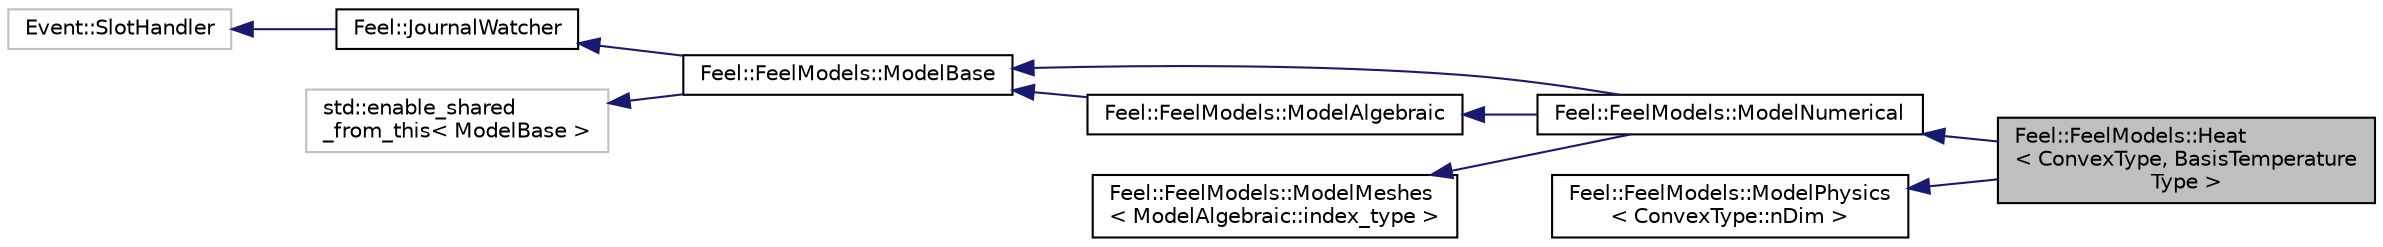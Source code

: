 digraph "Feel::FeelModels::Heat&lt; ConvexType, BasisTemperatureType &gt;"
{
 // LATEX_PDF_SIZE
  edge [fontname="Helvetica",fontsize="10",labelfontname="Helvetica",labelfontsize="10"];
  node [fontname="Helvetica",fontsize="10",shape=record];
  rankdir="LR";
  Node1 [label="Feel::FeelModels::Heat\l\< ConvexType, BasisTemperature\lType \>",height=0.2,width=0.4,color="black", fillcolor="grey75", style="filled", fontcolor="black",tooltip=" "];
  Node2 -> Node1 [dir="back",color="midnightblue",fontsize="10",style="solid",fontname="Helvetica"];
  Node2 [label="Feel::FeelModels::ModelNumerical",height=0.2,width=0.4,color="black", fillcolor="white", style="filled",URL="$classFeel_1_1FeelModels_1_1ModelNumerical.html",tooltip="Handles some numerical model aspects: timestepping, mesh and properties."];
  Node3 -> Node2 [dir="back",color="midnightblue",fontsize="10",style="solid",fontname="Helvetica"];
  Node3 [label="Feel::FeelModels::ModelBase",height=0.2,width=0.4,color="black", fillcolor="white", style="filled",URL="$classFeel_1_1FeelModels_1_1ModelBase.html",tooltip=" "];
  Node4 -> Node3 [dir="back",color="midnightblue",fontsize="10",style="solid",fontname="Helvetica"];
  Node4 [label="Feel::JournalWatcher",height=0.2,width=0.4,color="black", fillcolor="white", style="filled",URL="$classFeel_1_1JournalWatcher.html",tooltip=" "];
  Node5 -> Node4 [dir="back",color="midnightblue",fontsize="10",style="solid",fontname="Helvetica"];
  Node5 [label="Event::SlotHandler",height=0.2,width=0.4,color="grey75", fillcolor="white", style="filled",tooltip=" "];
  Node6 -> Node3 [dir="back",color="midnightblue",fontsize="10",style="solid",fontname="Helvetica"];
  Node6 [label="std::enable_shared\l_from_this\< ModelBase \>",height=0.2,width=0.4,color="grey75", fillcolor="white", style="filled",tooltip=" "];
  Node7 -> Node2 [dir="back",color="midnightblue",fontsize="10",style="solid",fontname="Helvetica"];
  Node7 [label="Feel::FeelModels::ModelAlgebraic",height=0.2,width=0.4,color="black", fillcolor="white", style="filled",URL="$classFeel_1_1FeelModels_1_1ModelAlgebraic.html",tooltip=" "];
  Node3 -> Node7 [dir="back",color="midnightblue",fontsize="10",style="solid",fontname="Helvetica"];
  Node8 -> Node2 [dir="back",color="midnightblue",fontsize="10",style="solid",fontname="Helvetica"];
  Node8 [label="Feel::FeelModels::ModelMeshes\l\< ModelAlgebraic::index_type \>",height=0.2,width=0.4,color="black", fillcolor="white", style="filled",URL="$classFeel_1_1FeelModels_1_1ModelMeshes.html",tooltip=" "];
  Node9 -> Node1 [dir="back",color="midnightblue",fontsize="10",style="solid",fontname="Helvetica"];
  Node9 [label="Feel::FeelModels::ModelPhysics\l\< ConvexType::nDim \>",height=0.2,width=0.4,color="black", fillcolor="white", style="filled",URL="$classFeel_1_1FeelModels_1_1ModelPhysics.html",tooltip=" "];
}

